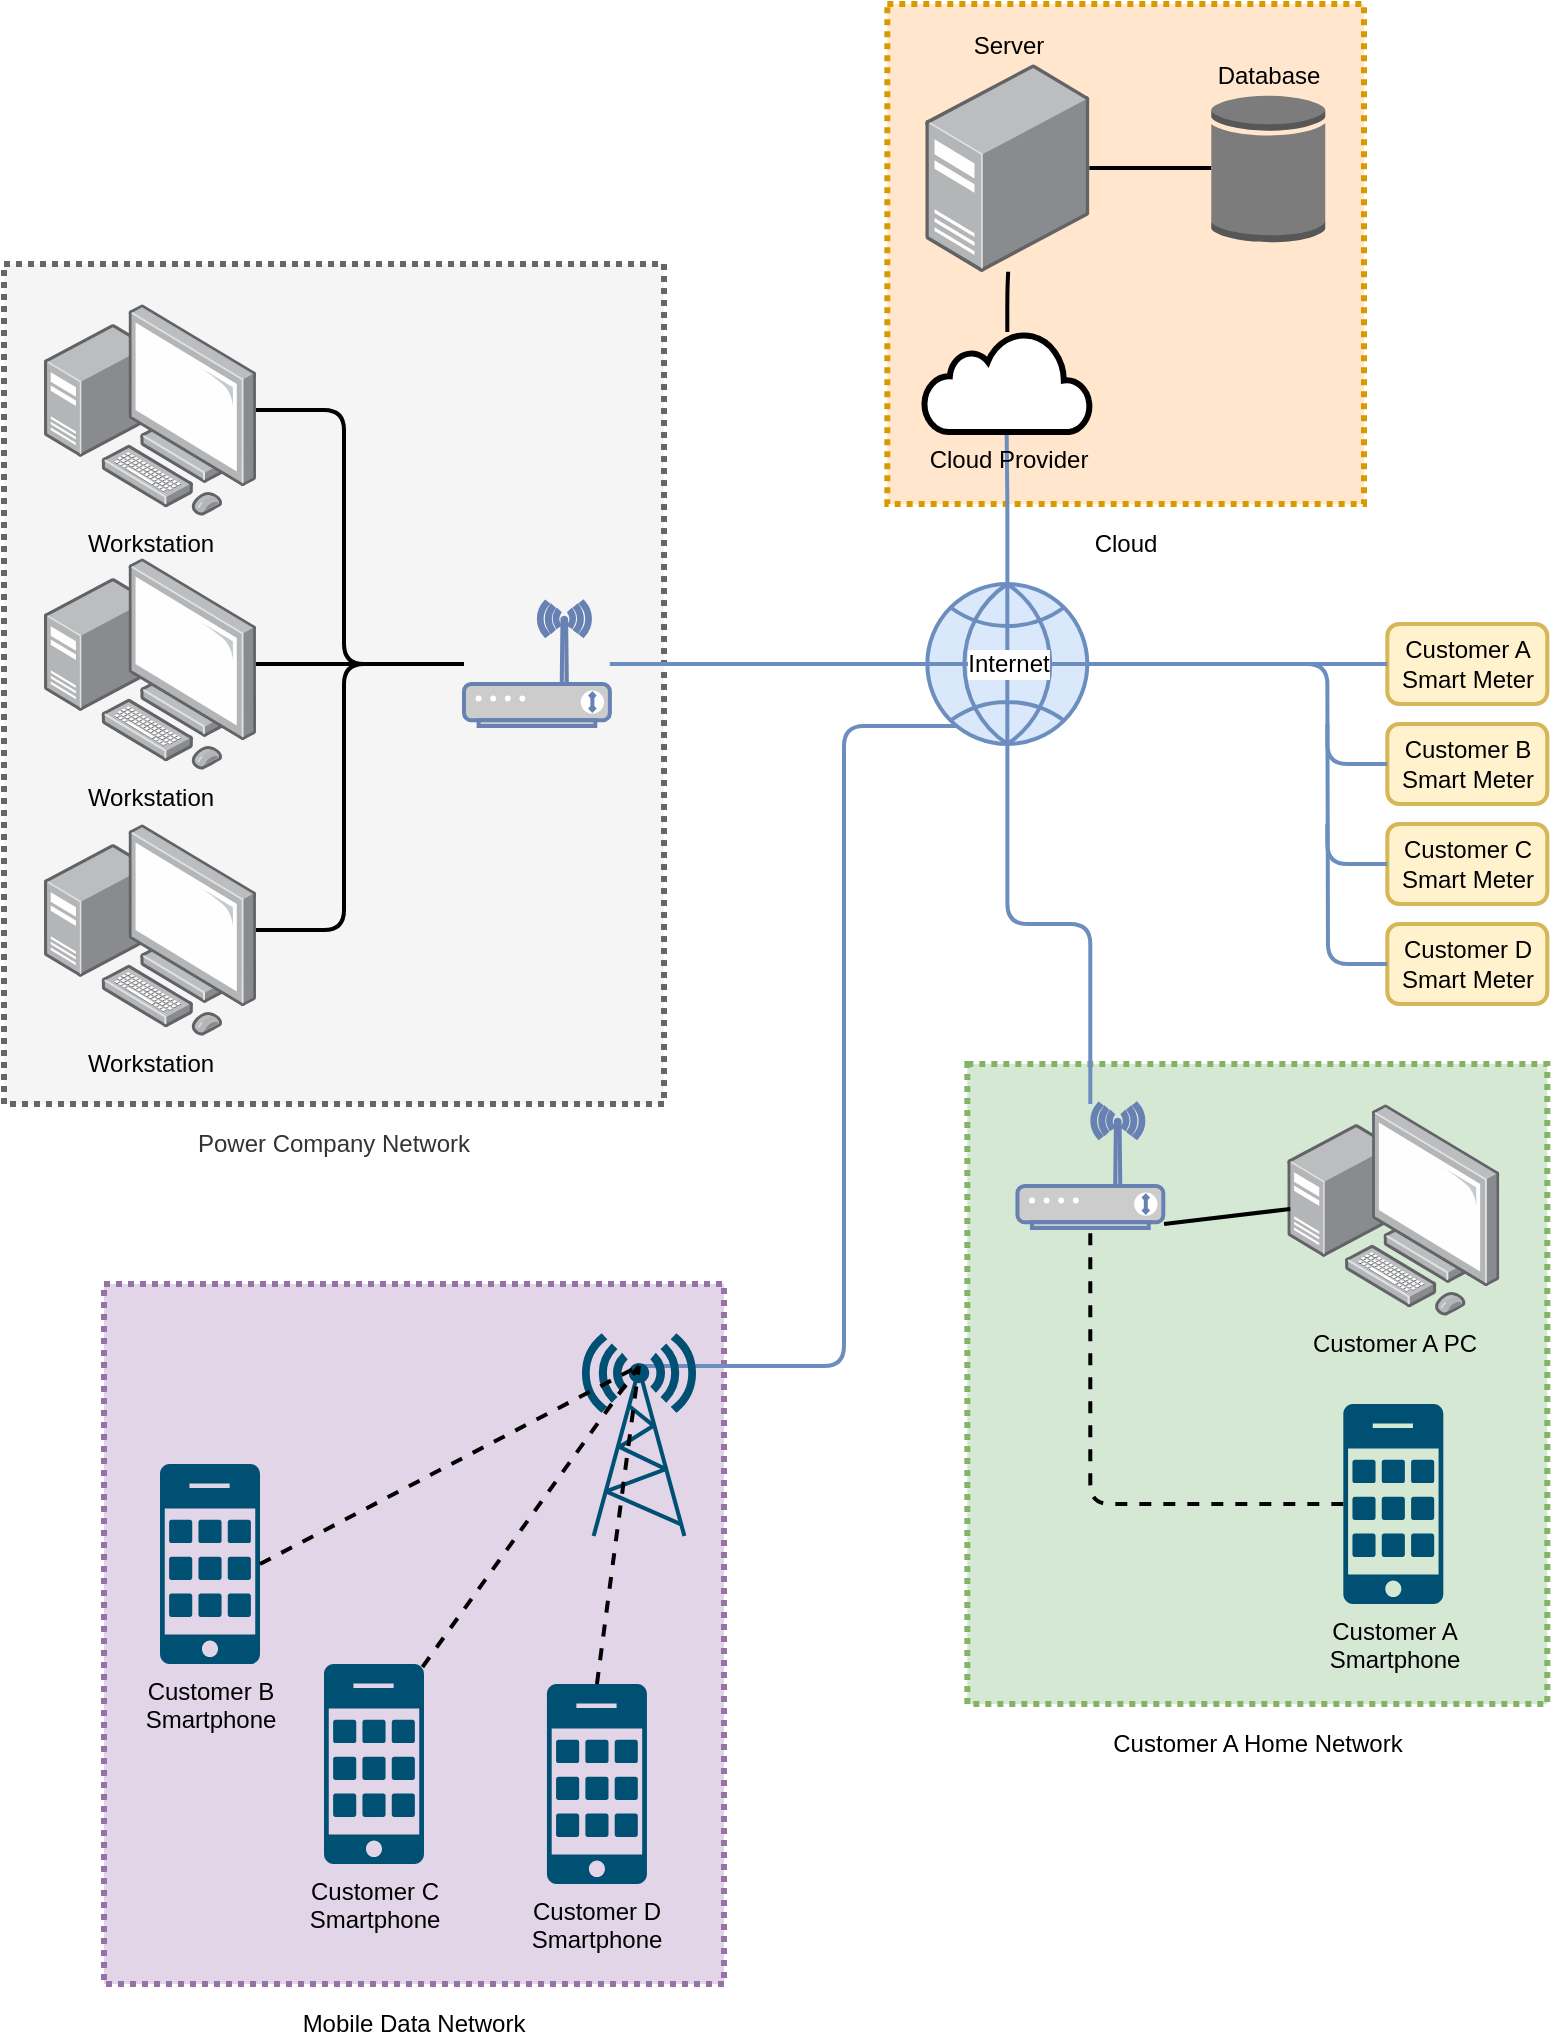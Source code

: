 <mxfile version="20.8.16" type="device"><diagram name="Page-1" id="ctj0KRlionzuLZvoOmIB"><mxGraphModel dx="1242" dy="766" grid="1" gridSize="10" guides="1" tooltips="1" connect="1" arrows="1" fold="1" page="1" pageScale="1" pageWidth="850" pageHeight="1100" math="0" shadow="0"><root><mxCell id="0"/><mxCell id="1" parent="0"/><mxCell id="_Q2v9_YtROJv2qc_bGQ--91" value="Cloud" style="rounded=0;whiteSpace=wrap;html=1;fillStyle=solid;strokeWidth=3;fillColor=#ffe6cc;dashed=1;dashPattern=1 1;strokeColor=#d79b00;labelPosition=center;verticalLabelPosition=bottom;align=center;verticalAlign=top;spacingTop=6;labelBackgroundColor=none;" vertex="1" parent="1"><mxGeometry x="480.66" y="30" width="238.34" height="250" as="geometry"/></mxCell><mxCell id="_Q2v9_YtROJv2qc_bGQ--88" value="Mobile Data Network" style="rounded=0;whiteSpace=wrap;html=1;fillStyle=solid;strokeWidth=3;fillColor=#e1d5e7;dashed=1;dashPattern=1 1;strokeColor=#9673a6;labelPosition=center;verticalLabelPosition=bottom;align=center;verticalAlign=top;spacingTop=6;" vertex="1" parent="1"><mxGeometry x="89" y="670" width="310" height="350" as="geometry"/></mxCell><mxCell id="_Q2v9_YtROJv2qc_bGQ--64" value="Power Company Network" style="rounded=0;whiteSpace=wrap;html=1;fillStyle=solid;strokeWidth=3;fontColor=#333333;fillColor=#f5f5f5;dashed=1;dashPattern=1 1;strokeColor=#666666;labelPosition=center;verticalLabelPosition=bottom;align=center;verticalAlign=top;spacingTop=6;" vertex="1" parent="1"><mxGeometry x="39" y="160" width="330" height="420" as="geometry"/></mxCell><mxCell id="_Q2v9_YtROJv2qc_bGQ--12" value="Customer A&lt;br&gt;Smart Meter" style="rounded=1;whiteSpace=wrap;html=1;strokeWidth=2;fillColor=#fff2cc;strokeColor=#d6b656;" vertex="1" parent="1"><mxGeometry x="730.66" y="340" width="80" height="40" as="geometry"/></mxCell><mxCell id="_Q2v9_YtROJv2qc_bGQ--26" style="edgeStyle=orthogonalEdgeStyle;rounded=1;orthogonalLoop=1;jettySize=auto;html=1;strokeWidth=2;endArrow=none;endFill=0;entryX=0;entryY=0.5;entryDx=0;entryDy=0;fillColor=#dae8fc;strokeColor=#6c8ebf;" edge="1" parent="1" source="_Q2v9_YtROJv2qc_bGQ--16" target="_Q2v9_YtROJv2qc_bGQ--12"><mxGeometry relative="1" as="geometry"><mxPoint x="650.66" y="330" as="targetPoint"/></mxGeometry></mxCell><mxCell id="_Q2v9_YtROJv2qc_bGQ--38" style="edgeStyle=orthogonalEdgeStyle;rounded=1;orthogonalLoop=1;jettySize=auto;html=1;entryX=0.496;entryY=1.011;entryDx=0;entryDy=0;entryPerimeter=0;strokeWidth=2;endArrow=none;endFill=0;fillColor=#dae8fc;strokeColor=#6c8ebf;" edge="1" parent="1" source="_Q2v9_YtROJv2qc_bGQ--16" target="_Q2v9_YtROJv2qc_bGQ--36"><mxGeometry relative="1" as="geometry"/></mxCell><mxCell id="_Q2v9_YtROJv2qc_bGQ--50" style="edgeStyle=orthogonalEdgeStyle;rounded=1;orthogonalLoop=1;jettySize=auto;html=1;strokeWidth=2;fontColor=#000000;endArrow=none;endFill=0;fillColor=#dae8fc;strokeColor=#6c8ebf;" edge="1" parent="1" source="_Q2v9_YtROJv2qc_bGQ--16" target="_Q2v9_YtROJv2qc_bGQ--49"><mxGeometry relative="1" as="geometry"/></mxCell><mxCell id="_Q2v9_YtROJv2qc_bGQ--16" value="Internet" style="html=1;verticalLabelPosition=middle;align=center;labelBackgroundColor=#ffffff;verticalAlign=middle;strokeWidth=2;strokeColor=#6c8ebf;shadow=0;dashed=0;shape=mxgraph.ios7.icons.globe;fillColor=#dae8fc;labelPosition=center;labelBorderColor=none;" vertex="1" parent="1"><mxGeometry x="500.66" y="320" width="80" height="80" as="geometry"/></mxCell><mxCell id="_Q2v9_YtROJv2qc_bGQ--21" value="Customer B&lt;br&gt;Smart Meter" style="rounded=1;whiteSpace=wrap;html=1;strokeWidth=2;fillColor=#fff2cc;strokeColor=#d6b656;" vertex="1" parent="1"><mxGeometry x="730.66" y="390" width="80" height="40" as="geometry"/></mxCell><mxCell id="_Q2v9_YtROJv2qc_bGQ--22" value="Customer C&lt;br&gt;Smart Meter" style="rounded=1;whiteSpace=wrap;html=1;strokeWidth=2;fillColor=#fff2cc;strokeColor=#d6b656;" vertex="1" parent="1"><mxGeometry x="730.66" y="440" width="80" height="40" as="geometry"/></mxCell><mxCell id="_Q2v9_YtROJv2qc_bGQ--23" value="Customer D&lt;br&gt;Smart Meter" style="rounded=1;whiteSpace=wrap;html=1;strokeWidth=2;fillColor=#fff2cc;strokeColor=#d6b656;" vertex="1" parent="1"><mxGeometry x="730.66" y="490" width="80" height="40" as="geometry"/></mxCell><mxCell id="_Q2v9_YtROJv2qc_bGQ--27" value="" style="endArrow=none;html=1;rounded=1;strokeWidth=2;exitX=0;exitY=0.5;exitDx=0;exitDy=0;fillColor=#dae8fc;strokeColor=#6c8ebf;" edge="1" parent="1" source="_Q2v9_YtROJv2qc_bGQ--23"><mxGeometry width="50" height="50" relative="1" as="geometry"><mxPoint x="730.66" y="560" as="sourcePoint"/><mxPoint x="680.66" y="360" as="targetPoint"/><Array as="points"><mxPoint x="701" y="510"/><mxPoint x="700.66" y="360"/></Array></mxGeometry></mxCell><mxCell id="_Q2v9_YtROJv2qc_bGQ--29" value="" style="endArrow=none;html=1;rounded=1;strokeWidth=2;entryX=0;entryY=0.5;entryDx=0;entryDy=0;fillColor=#dae8fc;strokeColor=#6c8ebf;" edge="1" parent="1" target="_Q2v9_YtROJv2qc_bGQ--22"><mxGeometry width="50" height="50" relative="1" as="geometry"><mxPoint x="700.66" y="440" as="sourcePoint"/><mxPoint x="730.66" y="460" as="targetPoint"/><Array as="points"><mxPoint x="700.66" y="460"/></Array></mxGeometry></mxCell><mxCell id="_Q2v9_YtROJv2qc_bGQ--30" value="" style="endArrow=none;html=1;rounded=1;strokeWidth=2;entryX=0;entryY=0.5;entryDx=0;entryDy=0;fillColor=#dae8fc;strokeColor=#6c8ebf;" edge="1" parent="1" target="_Q2v9_YtROJv2qc_bGQ--21"><mxGeometry width="50" height="50" relative="1" as="geometry"><mxPoint x="700.66" y="390" as="sourcePoint"/><mxPoint x="730.66" y="410" as="targetPoint"/><Array as="points"><mxPoint x="700.66" y="410"/></Array></mxGeometry></mxCell><mxCell id="_Q2v9_YtROJv2qc_bGQ--46" style="edgeStyle=orthogonalEdgeStyle;rounded=1;orthogonalLoop=1;jettySize=auto;html=1;entryX=0;entryY=0.5;entryDx=0;entryDy=0;entryPerimeter=0;strokeWidth=2;endArrow=none;endFill=0;labelBackgroundColor=none;" edge="1" parent="1" source="_Q2v9_YtROJv2qc_bGQ--31" target="_Q2v9_YtROJv2qc_bGQ--45"><mxGeometry relative="1" as="geometry"/></mxCell><mxCell id="_Q2v9_YtROJv2qc_bGQ--31" value="Server" style="points=[];aspect=fixed;html=1;align=center;shadow=0;dashed=0;image;image=img/lib/allied_telesis/computer_and_terminals/Server_Desktop.svg;strokeWidth=2;labelPosition=center;verticalLabelPosition=top;verticalAlign=bottom;labelBackgroundColor=none;" vertex="1" parent="1"><mxGeometry x="499.64" y="60" width="82.04" height="104" as="geometry"/></mxCell><mxCell id="_Q2v9_YtROJv2qc_bGQ--39" style="edgeStyle=orthogonalEdgeStyle;rounded=1;orthogonalLoop=1;jettySize=auto;html=1;entryX=0.505;entryY=0.999;entryDx=0;entryDy=0;entryPerimeter=0;strokeWidth=2;endArrow=none;endFill=0;labelBackgroundColor=none;" edge="1" parent="1" source="_Q2v9_YtROJv2qc_bGQ--36" target="_Q2v9_YtROJv2qc_bGQ--31"><mxGeometry relative="1" as="geometry"/></mxCell><mxCell id="_Q2v9_YtROJv2qc_bGQ--36" value="Cloud Provider" style="html=1;verticalLabelPosition=bottom;align=center;labelBackgroundColor=none;verticalAlign=top;strokeWidth=3;shadow=0;dashed=0;shape=mxgraph.ios7.icons.cloud;" vertex="1" parent="1"><mxGeometry x="499" y="194" width="83.33" height="50" as="geometry"/></mxCell><mxCell id="_Q2v9_YtROJv2qc_bGQ--45" value="Database" style="outlineConnect=0;dashed=0;verticalLabelPosition=top;verticalAlign=bottom;align=center;html=1;shape=mxgraph.aws3.generic_database;fillColor=#7D7C7C;gradientColor=none;fillStyle=solid;strokeWidth=3;labelPosition=center;labelBackgroundColor=none;" vertex="1" parent="1"><mxGeometry x="642.64" y="74.88" width="56.98" height="74.25" as="geometry"/></mxCell><mxCell id="_Q2v9_YtROJv2qc_bGQ--47" value="Workstation" style="points=[];aspect=fixed;html=1;align=center;shadow=0;dashed=0;image;image=img/lib/allied_telesis/computer_and_terminals/Personal_Computer_with_Server.svg;fillStyle=solid;strokeWidth=3;labelBackgroundColor=none;" vertex="1" parent="1"><mxGeometry x="59" y="307" width="106" height="106" as="geometry"/></mxCell><mxCell id="_Q2v9_YtROJv2qc_bGQ--52" value="" style="edgeStyle=orthogonalEdgeStyle;rounded=1;orthogonalLoop=1;jettySize=auto;html=1;strokeWidth=2;fontColor=#000000;endArrow=none;endFill=0;" edge="1" parent="1" source="_Q2v9_YtROJv2qc_bGQ--49" target="_Q2v9_YtROJv2qc_bGQ--47"><mxGeometry relative="1" as="geometry"/></mxCell><mxCell id="_Q2v9_YtROJv2qc_bGQ--49" value="" style="fontColor=#000000;verticalAlign=top;verticalLabelPosition=bottom;labelPosition=center;align=center;html=1;outlineConnect=0;fillColor=#CCCCCC;strokeColor=#6881B3;gradientColor=none;gradientDirection=north;strokeWidth=2;shape=mxgraph.networks.wireless_modem;fillStyle=solid;" vertex="1" parent="1"><mxGeometry x="269" y="329" width="72.94" height="62" as="geometry"/></mxCell><mxCell id="_Q2v9_YtROJv2qc_bGQ--54" style="edgeStyle=orthogonalEdgeStyle;rounded=1;orthogonalLoop=1;jettySize=auto;html=1;strokeWidth=2;fontColor=#000000;endArrow=none;endFill=0;" edge="1" parent="1" source="_Q2v9_YtROJv2qc_bGQ--53"><mxGeometry relative="1" as="geometry"><mxPoint x="269" y="360" as="targetPoint"/><Array as="points"><mxPoint x="209" y="493"/><mxPoint x="209" y="360"/></Array></mxGeometry></mxCell><mxCell id="_Q2v9_YtROJv2qc_bGQ--53" value="Workstation" style="points=[];aspect=fixed;html=1;align=center;shadow=0;dashed=0;image;image=img/lib/allied_telesis/computer_and_terminals/Personal_Computer_with_Server.svg;fillStyle=solid;strokeWidth=3;labelBackgroundColor=none;" vertex="1" parent="1"><mxGeometry x="59" y="440" width="106" height="106" as="geometry"/></mxCell><mxCell id="_Q2v9_YtROJv2qc_bGQ--56" style="edgeStyle=orthogonalEdgeStyle;rounded=1;orthogonalLoop=1;jettySize=auto;html=1;strokeWidth=2;fontColor=#000000;endArrow=none;endFill=0;" edge="1" parent="1" source="_Q2v9_YtROJv2qc_bGQ--55"><mxGeometry relative="1" as="geometry"><mxPoint x="269" y="360" as="targetPoint"/><Array as="points"><mxPoint x="209" y="233"/><mxPoint x="209" y="360"/></Array></mxGeometry></mxCell><mxCell id="_Q2v9_YtROJv2qc_bGQ--55" value="Workstation" style="points=[];aspect=fixed;html=1;align=center;shadow=0;dashed=0;image;image=img/lib/allied_telesis/computer_and_terminals/Personal_Computer_with_Server.svg;fillStyle=solid;strokeWidth=3;labelBackgroundColor=none;" vertex="1" parent="1"><mxGeometry x="59" y="180" width="106" height="106" as="geometry"/></mxCell><mxCell id="_Q2v9_YtROJv2qc_bGQ--65" value="Customer A Home Network" style="rounded=0;whiteSpace=wrap;html=1;fillStyle=solid;strokeWidth=3;fillColor=#d5e8d4;dashed=1;dashPattern=1 1;strokeColor=#82b366;labelPosition=center;verticalLabelPosition=bottom;align=center;verticalAlign=top;spacingTop=6;" vertex="1" parent="1"><mxGeometry x="520.66" y="560" width="290" height="320" as="geometry"/></mxCell><mxCell id="_Q2v9_YtROJv2qc_bGQ--78" style="edgeStyle=orthogonalEdgeStyle;rounded=1;orthogonalLoop=1;jettySize=auto;html=1;labelBackgroundColor=default;strokeWidth=2;fontColor=#000000;endArrow=none;endFill=0;fillColor=#dae8fc;strokeColor=#6c8ebf;" edge="1" parent="1" source="_Q2v9_YtROJv2qc_bGQ--66" target="_Q2v9_YtROJv2qc_bGQ--16"><mxGeometry relative="1" as="geometry"/></mxCell><mxCell id="_Q2v9_YtROJv2qc_bGQ--66" value="" style="fontColor=#000000;verticalAlign=top;verticalLabelPosition=bottom;labelPosition=center;align=center;html=1;outlineConnect=0;fillColor=#CCCCCC;strokeColor=#6881B3;gradientColor=none;gradientDirection=north;strokeWidth=2;shape=mxgraph.networks.wireless_modem;fillStyle=solid;" vertex="1" parent="1"><mxGeometry x="545.72" y="580" width="72.94" height="62" as="geometry"/></mxCell><mxCell id="_Q2v9_YtROJv2qc_bGQ--67" value="Customer A PC" style="points=[];aspect=fixed;html=1;align=center;shadow=0;dashed=0;image;image=img/lib/allied_telesis/computer_and_terminals/Personal_Computer_with_Server.svg;fillStyle=solid;strokeWidth=3;labelBackgroundColor=none;" vertex="1" parent="1"><mxGeometry x="680.66" y="580" width="106" height="106" as="geometry"/></mxCell><mxCell id="_Q2v9_YtROJv2qc_bGQ--77" style="edgeStyle=orthogonalEdgeStyle;rounded=1;orthogonalLoop=1;jettySize=auto;html=1;labelBackgroundColor=default;strokeWidth=2;fontColor=#000000;endArrow=none;endFill=0;dashed=1;" edge="1" parent="1" source="_Q2v9_YtROJv2qc_bGQ--72" target="_Q2v9_YtROJv2qc_bGQ--66"><mxGeometry relative="1" as="geometry"/></mxCell><mxCell id="_Q2v9_YtROJv2qc_bGQ--72" value="Customer A&lt;br&gt;Smartphone" style="sketch=0;points=[[0.015,0.015,0],[0.985,0.015,0],[0.985,0.985,0],[0.015,0.985,0],[0.25,0,0],[0.5,0,0],[0.75,0,0],[1,0.25,0],[1,0.5,0],[1,0.75,0],[0.75,1,0],[0.5,1,0],[0.25,1,0],[0,0.75,0],[0,0.5,0],[0,0.25,0]];verticalLabelPosition=bottom;html=1;verticalAlign=top;aspect=fixed;align=center;pointerEvents=1;shape=mxgraph.cisco19.cell_phone;fillColor=#005073;strokeColor=none;dashed=1;dashPattern=1 1;fillStyle=auto;strokeWidth=3;fontColor=#000000;labelBackgroundColor=none;" vertex="1" parent="1"><mxGeometry x="708.66" y="730" width="50" height="100" as="geometry"/></mxCell><mxCell id="_Q2v9_YtROJv2qc_bGQ--79" value="Customer B&lt;br&gt;Smartphone" style="sketch=0;points=[[0.015,0.015,0],[0.985,0.015,0],[0.985,0.985,0],[0.015,0.985,0],[0.25,0,0],[0.5,0,0],[0.75,0,0],[1,0.25,0],[1,0.5,0],[1,0.75,0],[0.75,1,0],[0.5,1,0],[0.25,1,0],[0,0.75,0],[0,0.5,0],[0,0.25,0]];verticalLabelPosition=bottom;html=1;verticalAlign=top;aspect=fixed;align=center;pointerEvents=1;shape=mxgraph.cisco19.cell_phone;fillColor=#005073;strokeColor=none;dashed=1;dashPattern=1 1;fillStyle=auto;strokeWidth=3;fontColor=#000000;labelBackgroundColor=none;" vertex="1" parent="1"><mxGeometry x="117" y="760" width="50" height="100" as="geometry"/></mxCell><mxCell id="_Q2v9_YtROJv2qc_bGQ--90" style="edgeStyle=orthogonalEdgeStyle;rounded=1;orthogonalLoop=1;jettySize=auto;html=1;entryX=0.188;entryY=0.888;entryDx=0;entryDy=0;entryPerimeter=0;labelBackgroundColor=default;strokeWidth=2;fontColor=#000000;endArrow=none;endFill=0;exitX=0.5;exitY=0.15;exitDx=0;exitDy=0;exitPerimeter=0;fillColor=#dae8fc;strokeColor=#6c8ebf;" edge="1" parent="1" source="_Q2v9_YtROJv2qc_bGQ--80" target="_Q2v9_YtROJv2qc_bGQ--16"><mxGeometry relative="1" as="geometry"><Array as="points"><mxPoint x="459" y="711"/><mxPoint x="459" y="391"/></Array></mxGeometry></mxCell><mxCell id="_Q2v9_YtROJv2qc_bGQ--80" value="" style="fontColor=#0066CC;verticalAlign=top;verticalLabelPosition=bottom;labelPosition=center;align=center;html=1;outlineConnect=0;fillColor=#005073;strokeColor=#005073;gradientColor=none;gradientDirection=north;strokeWidth=2;shape=mxgraph.networks.radio_tower;labelBackgroundColor=none;labelBorderColor=none;fillStyle=auto;" vertex="1" parent="1"><mxGeometry x="329" y="696" width="55" height="100" as="geometry"/></mxCell><mxCell id="_Q2v9_YtROJv2qc_bGQ--81" value="" style="endArrow=none;dashed=1;html=1;rounded=1;labelBackgroundColor=default;strokeWidth=2;fontColor=#000000;entryX=0.5;entryY=0.15;entryDx=0;entryDy=0;entryPerimeter=0;exitX=1;exitY=0.5;exitDx=0;exitDy=0;exitPerimeter=0;" edge="1" parent="1" source="_Q2v9_YtROJv2qc_bGQ--79" target="_Q2v9_YtROJv2qc_bGQ--80"><mxGeometry width="50" height="50" relative="1" as="geometry"><mxPoint x="249" y="740" as="sourcePoint"/><mxPoint x="299" y="690" as="targetPoint"/></mxGeometry></mxCell><mxCell id="_Q2v9_YtROJv2qc_bGQ--82" value="Customer C&lt;br&gt;Smartphone" style="sketch=0;points=[[0.015,0.015,0],[0.985,0.015,0],[0.985,0.985,0],[0.015,0.985,0],[0.25,0,0],[0.5,0,0],[0.75,0,0],[1,0.25,0],[1,0.5,0],[1,0.75,0],[0.75,1,0],[0.5,1,0],[0.25,1,0],[0,0.75,0],[0,0.5,0],[0,0.25,0]];verticalLabelPosition=bottom;html=1;verticalAlign=top;aspect=fixed;align=center;pointerEvents=1;shape=mxgraph.cisco19.cell_phone;fillColor=#005073;strokeColor=none;dashed=1;dashPattern=1 1;fillStyle=auto;strokeWidth=3;fontColor=#000000;labelBackgroundColor=none;" vertex="1" parent="1"><mxGeometry x="199" y="860" width="50" height="100" as="geometry"/></mxCell><mxCell id="_Q2v9_YtROJv2qc_bGQ--83" value="" style="endArrow=none;dashed=1;html=1;rounded=1;labelBackgroundColor=default;strokeWidth=2;fontColor=#000000;entryX=0.5;entryY=0.15;entryDx=0;entryDy=0;entryPerimeter=0;exitX=0.985;exitY=0.015;exitDx=0;exitDy=0;exitPerimeter=0;" edge="1" parent="1" source="_Q2v9_YtROJv2qc_bGQ--82" target="_Q2v9_YtROJv2qc_bGQ--80"><mxGeometry width="50" height="50" relative="1" as="geometry"><mxPoint x="177" y="820.0" as="sourcePoint"/><mxPoint x="366.5" y="721" as="targetPoint"/></mxGeometry></mxCell><mxCell id="_Q2v9_YtROJv2qc_bGQ--84" value="Customer D&lt;br&gt;Smartphone" style="sketch=0;points=[[0.015,0.015,0],[0.985,0.015,0],[0.985,0.985,0],[0.015,0.985,0],[0.25,0,0],[0.5,0,0],[0.75,0,0],[1,0.25,0],[1,0.5,0],[1,0.75,0],[0.75,1,0],[0.5,1,0],[0.25,1,0],[0,0.75,0],[0,0.5,0],[0,0.25,0]];verticalLabelPosition=bottom;html=1;verticalAlign=top;aspect=fixed;align=center;pointerEvents=1;shape=mxgraph.cisco19.cell_phone;fillColor=#005073;strokeColor=none;dashed=1;dashPattern=1 1;fillStyle=auto;strokeWidth=3;fontColor=#000000;labelBackgroundColor=none;" vertex="1" parent="1"><mxGeometry x="310.47" y="870" width="50" height="100" as="geometry"/></mxCell><mxCell id="_Q2v9_YtROJv2qc_bGQ--85" value="" style="endArrow=none;dashed=1;html=1;rounded=1;labelBackgroundColor=default;strokeWidth=2;fontColor=#000000;entryX=0.5;entryY=0.15;entryDx=0;entryDy=0;entryPerimeter=0;exitX=0.5;exitY=0;exitDx=0;exitDy=0;exitPerimeter=0;" edge="1" parent="1" source="_Q2v9_YtROJv2qc_bGQ--84" target="_Q2v9_YtROJv2qc_bGQ--80"><mxGeometry width="50" height="50" relative="1" as="geometry"><mxPoint x="258.25" y="871.5" as="sourcePoint"/><mxPoint x="366.5" y="721" as="targetPoint"/></mxGeometry></mxCell><mxCell id="_Q2v9_YtROJv2qc_bGQ--87" value="" style="endArrow=none;html=1;rounded=1;labelBackgroundColor=default;strokeWidth=2;fontColor=#000000;entryX=1.005;entryY=0.968;entryDx=0;entryDy=0;entryPerimeter=0;exitX=0.014;exitY=0.495;exitDx=0;exitDy=0;exitPerimeter=0;" edge="1" parent="1" source="_Q2v9_YtROJv2qc_bGQ--67" target="_Q2v9_YtROJv2qc_bGQ--66"><mxGeometry width="50" height="50" relative="1" as="geometry"><mxPoint x="589" y="720" as="sourcePoint"/><mxPoint x="639" y="670" as="targetPoint"/></mxGeometry></mxCell></root></mxGraphModel></diagram></mxfile>